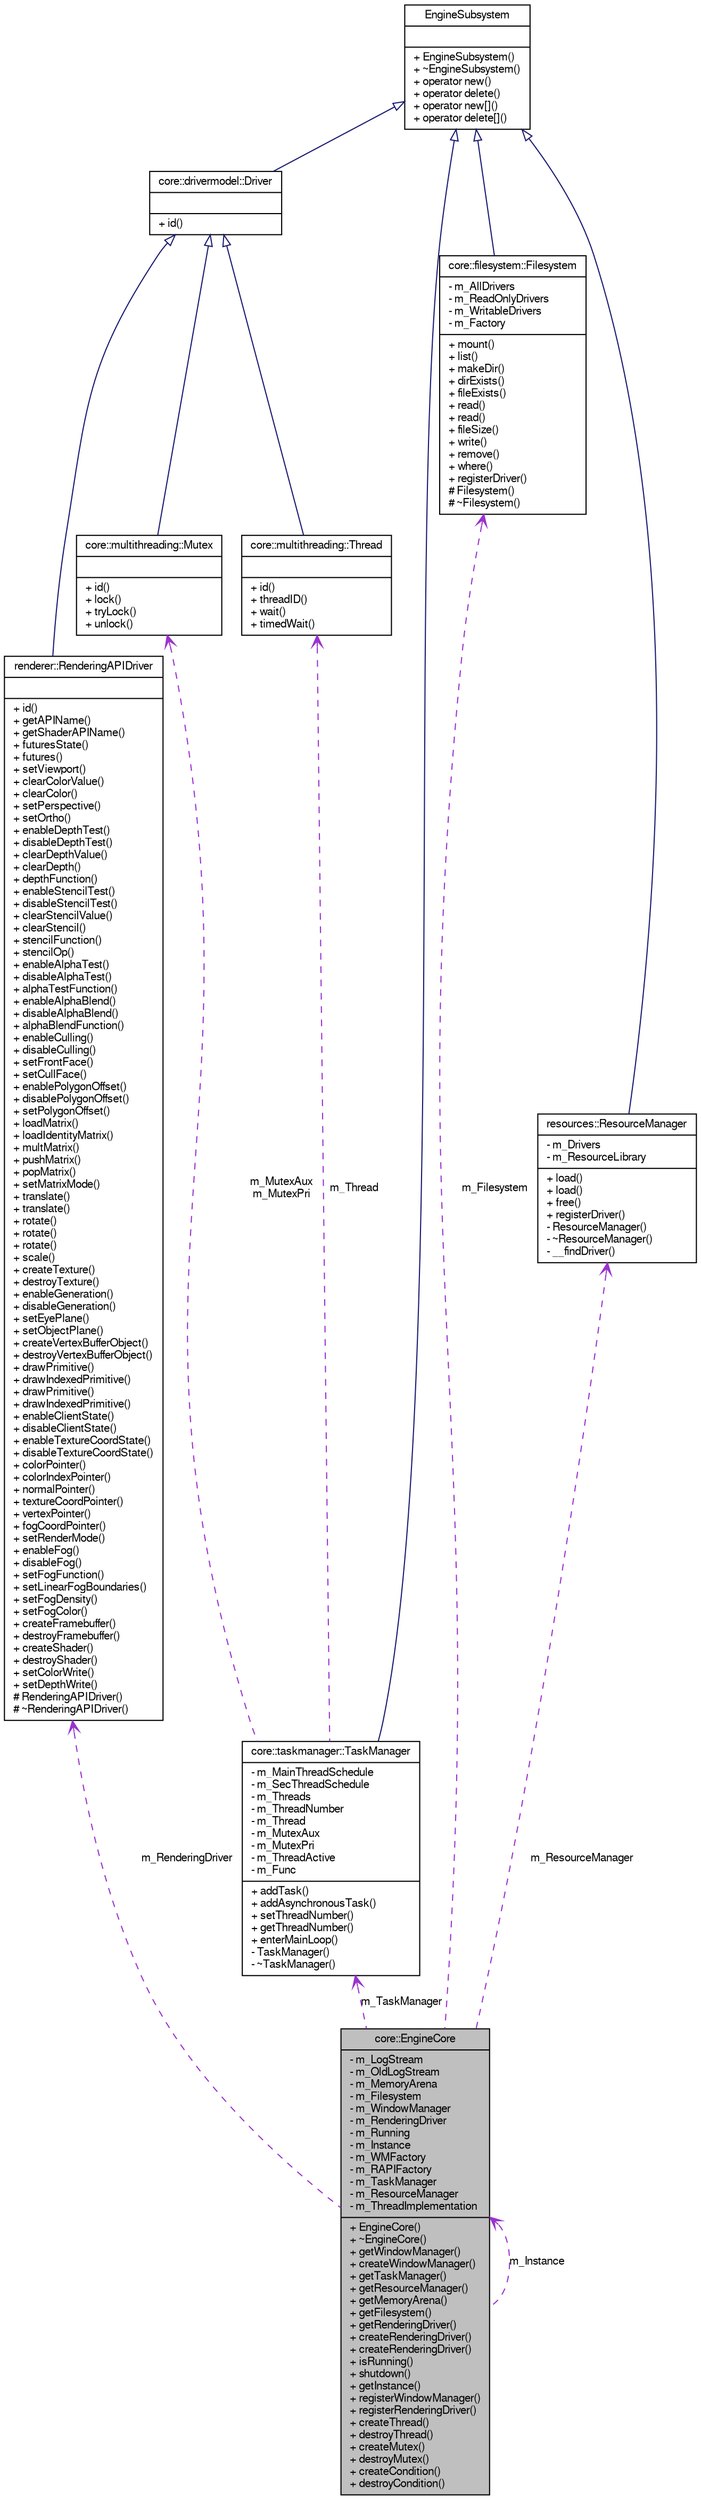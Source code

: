 digraph G
{
  edge [fontname="FreeSans",fontsize="10",labelfontname="FreeSans",labelfontsize="10"];
  node [fontname="FreeSans",fontsize="10",shape=record];
  Node1 [label="{core::EngineCore\n|- m_LogStream\l- m_OldLogStream\l- m_MemoryArena\l- m_Filesystem\l- m_WindowManager\l- m_RenderingDriver\l- m_Running\l- m_Instance\l- m_WMFactory\l- m_RAPIFactory\l- m_TaskManager\l- m_ResourceManager\l- m_ThreadImplementation\l|+ EngineCore()\l+ ~EngineCore()\l+ getWindowManager()\l+ createWindowManager()\l+ getTaskManager()\l+ getResourceManager()\l+ getMemoryArena()\l+ getFilesystem()\l+ getRenderingDriver()\l+ createRenderingDriver()\l+ createRenderingDriver()\l+ isRunning()\l+ shutdown()\l+ getInstance()\l+ registerWindowManager()\l+ registerRenderingDriver()\l+ createThread()\l+ destroyThread()\l+ createMutex()\l+ destroyMutex()\l+ createCondition()\l+ destroyCondition()\l}",height=0.2,width=0.4,color="black", fillcolor="grey75", style="filled" fontcolor="black"];
  Node1 -> Node1 [dir=back,color="darkorchid3",fontsize="10",style="dashed",label="m_Instance",arrowtail="open",fontname="FreeSans"];
  Node2 -> Node1 [dir=back,color="darkorchid3",fontsize="10",style="dashed",label="m_RenderingDriver",arrowtail="open",fontname="FreeSans"];
  Node2 [label="{renderer::RenderingAPIDriver\n||+ id()\l+ getAPIName()\l+ getShaderAPIName()\l+ futuresState()\l+ futures()\l+ setViewport()\l+ clearColorValue()\l+ clearColor()\l+ setPerspective()\l+ setOrtho()\l+ enableDepthTest()\l+ disableDepthTest()\l+ clearDepthValue()\l+ clearDepth()\l+ depthFunction()\l+ enableStencilTest()\l+ disableStencilTest()\l+ clearStencilValue()\l+ clearStencil()\l+ stencilFunction()\l+ stencilOp()\l+ enableAlphaTest()\l+ disableAlphaTest()\l+ alphaTestFunction()\l+ enableAlphaBlend()\l+ disableAlphaBlend()\l+ alphaBlendFunction()\l+ enableCulling()\l+ disableCulling()\l+ setFrontFace()\l+ setCullFace()\l+ enablePolygonOffset()\l+ disablePolygonOffset()\l+ setPolygonOffset()\l+ loadMatrix()\l+ loadIdentityMatrix()\l+ multMatrix()\l+ pushMatrix()\l+ popMatrix()\l+ setMatrixMode()\l+ translate()\l+ translate()\l+ rotate()\l+ rotate()\l+ rotate()\l+ scale()\l+ createTexture()\l+ destroyTexture()\l+ enableGeneration()\l+ disableGeneration()\l+ setEyePlane()\l+ setObjectPlane()\l+ createVertexBufferObject()\l+ destroyVertexBufferObject()\l+ drawPrimitive()\l+ drawIndexedPrimitive()\l+ drawPrimitive()\l+ drawIndexedPrimitive()\l+ enableClientState()\l+ disableClientState()\l+ enableTextureCoordState()\l+ disableTextureCoordState()\l+ colorPointer()\l+ colorIndexPointer()\l+ normalPointer()\l+ textureCoordPointer()\l+ vertexPointer()\l+ fogCoordPointer()\l+ setRenderMode()\l+ enableFog()\l+ disableFog()\l+ setFogFunction()\l+ setLinearFogBoundaries()\l+ setFogDensity()\l+ setFogColor()\l+ createFramebuffer()\l+ destroyFramebuffer()\l+ createShader()\l+ destroyShader()\l+ setColorWrite()\l+ setDepthWrite()\l# RenderingAPIDriver()\l# ~RenderingAPIDriver()\l}",height=0.2,width=0.4,color="black", fillcolor="white", style="filled",URL="$classrenderer_1_1RenderingAPIDriver.html",tooltip="The abstraction class for generally used rendering commands."];
  Node3 -> Node2 [dir=back,color="midnightblue",fontsize="10",style="solid",arrowtail="empty",fontname="FreeSans"];
  Node3 [label="{core::drivermodel::Driver\n||+ id()\l}",height=0.2,width=0.4,color="black", fillcolor="white", style="filled",URL="$classcore_1_1drivermodel_1_1Driver.html",tooltip="This class is a base class for all engine drivers."];
  Node4 -> Node3 [dir=back,color="midnightblue",fontsize="10",style="solid",arrowtail="empty",fontname="FreeSans"];
  Node4 [label="{EngineSubsystem\n||+ EngineSubsystem()\l+ ~EngineSubsystem()\l+ operator new()\l+ operator delete()\l+ operator new[]()\l+ operator delete[]()\l}",height=0.2,width=0.4,color="black", fillcolor="white", style="filled",URL="$classEngineSubsystem.html",tooltip="This class corrects memory management routines for any engine class except EngineCore..."];
  Node5 -> Node1 [dir=back,color="darkorchid3",fontsize="10",style="dashed",label="m_TaskManager",arrowtail="open",fontname="FreeSans"];
  Node5 [label="{core::taskmanager::TaskManager\n|- m_MainThreadSchedule\l- m_SecThreadSchedule\l- m_Threads\l- m_ThreadNumber\l- m_Thread\l- m_MutexAux\l- m_MutexPri\l- m_ThreadActive\l- m_Func\l|+ addTask()\l+ addAsynchronousTask()\l+ setThreadNumber()\l+ getThreadNumber()\l+ enterMainLoop()\l- TaskManager()\l- ~TaskManager()\l}",height=0.2,width=0.4,color="black", fillcolor="white", style="filled",URL="$classcore_1_1taskmanager_1_1TaskManager.html",tooltip="This class is a manger for task routines."];
  Node4 -> Node5 [dir=back,color="midnightblue",fontsize="10",style="solid",arrowtail="empty",fontname="FreeSans"];
  Node6 -> Node5 [dir=back,color="darkorchid3",fontsize="10",style="dashed",label="m_MutexAux\nm_MutexPri",arrowtail="open",fontname="FreeSans"];
  Node6 [label="{core::multithreading::Mutex\n||+ id()\l+ lock()\l+ tryLock()\l+ unlock()\l}",height=0.2,width=0.4,color="black", fillcolor="white", style="filled",URL="$classcore_1_1multithreading_1_1Mutex.html",tooltip="This is implementation independent abstraction of mutex concept."];
  Node3 -> Node6 [dir=back,color="midnightblue",fontsize="10",style="solid",arrowtail="empty",fontname="FreeSans"];
  Node7 -> Node5 [dir=back,color="darkorchid3",fontsize="10",style="dashed",label="m_Thread",arrowtail="open",fontname="FreeSans"];
  Node7 [label="{core::multithreading::Thread\n||+ id()\l+ threadID()\l+ wait()\l+ timedWait()\l}",height=0.2,width=0.4,color="black", fillcolor="white", style="filled",URL="$classcore_1_1multithreading_1_1Thread.html",tooltip="Platform independent abstraction of thread of execution."];
  Node3 -> Node7 [dir=back,color="midnightblue",fontsize="10",style="solid",arrowtail="empty",fontname="FreeSans"];
  Node8 -> Node1 [dir=back,color="darkorchid3",fontsize="10",style="dashed",label="m_Filesystem",arrowtail="open",fontname="FreeSans"];
  Node8 [label="{core::filesystem::Filesystem\n|- m_AllDrivers\l- m_ReadOnlyDrivers\l- m_WritableDrivers\l- m_Factory\l|+ mount()\l+ list()\l+ makeDir()\l+ dirExists()\l+ fileExists()\l+ read()\l+ read()\l+ fileSize()\l+ write()\l+ remove()\l+ where()\l+ registerDriver()\l# Filesystem()\l# ~Filesystem()\l}",height=0.2,width=0.4,color="black", fillcolor="white", style="filled",URL="$classcore_1_1filesystem_1_1Filesystem.html",tooltip="This is a filesystem representation class."];
  Node4 -> Node8 [dir=back,color="midnightblue",fontsize="10",style="solid",arrowtail="empty",fontname="FreeSans"];
  Node9 -> Node1 [dir=back,color="darkorchid3",fontsize="10",style="dashed",label="m_ResourceManager",arrowtail="open",fontname="FreeSans"];
  Node9 [label="{resources::ResourceManager\n|- m_Drivers\l- m_ResourceLibrary\l|+ load()\l+ load()\l+ free()\l+ registerDriver()\l- ResourceManager()\l- ~ResourceManager()\l- __findDriver()\l}",height=0.2,width=0.4,color="black", fillcolor="white", style="filled",URL="$classresources_1_1ResourceManager.html",tooltip="Resource manager subsytem."];
  Node4 -> Node9 [dir=back,color="midnightblue",fontsize="10",style="solid",arrowtail="empty",fontname="FreeSans"];
}
